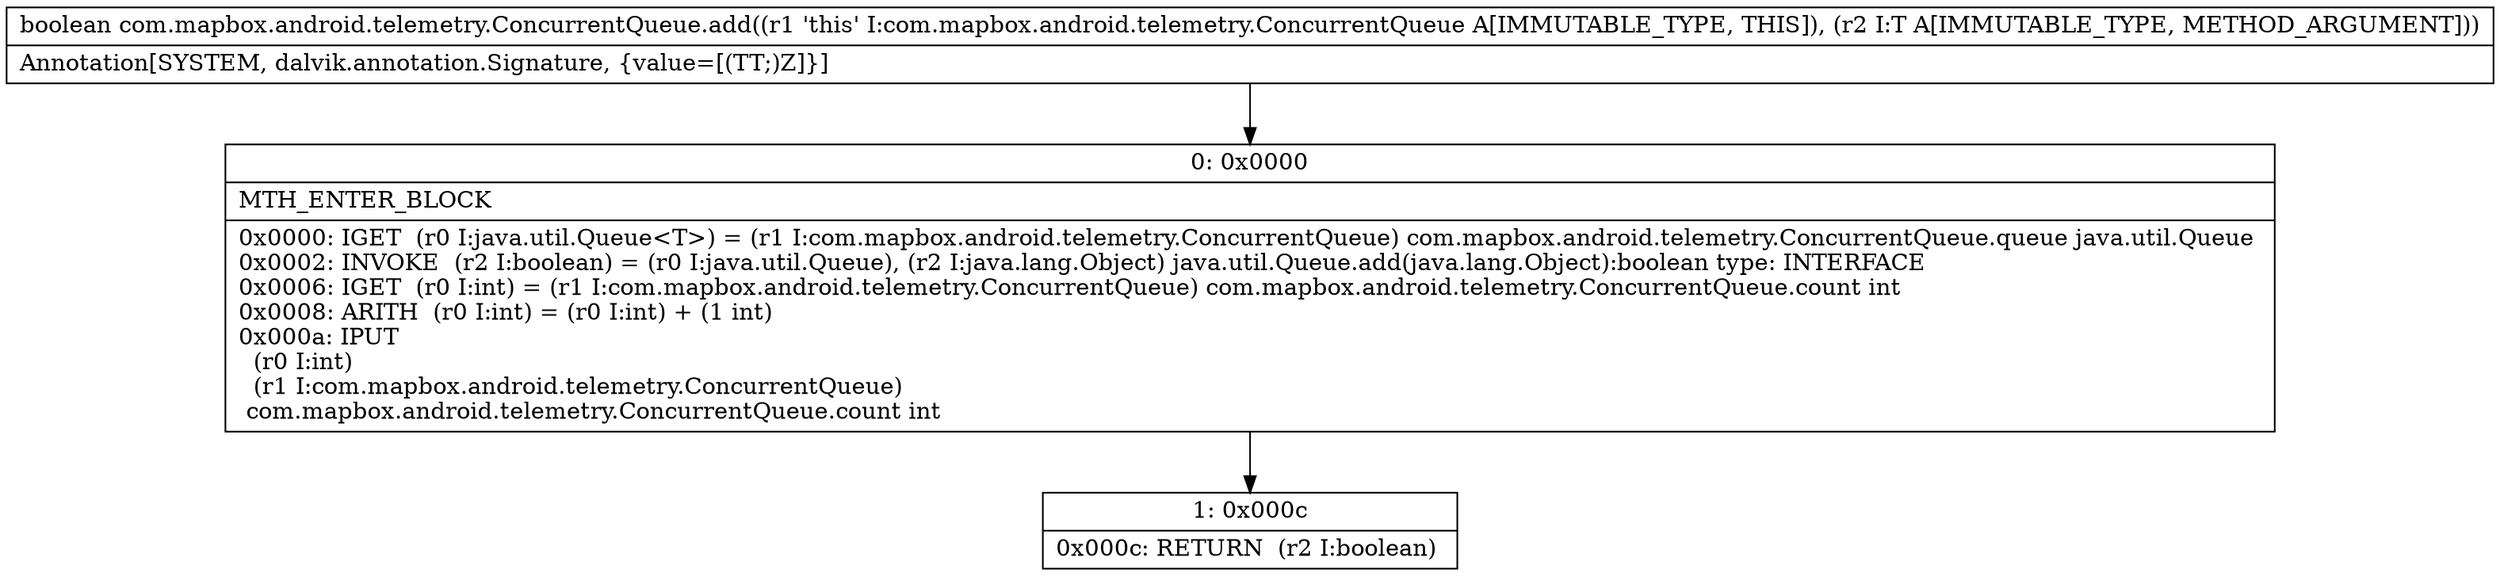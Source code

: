 digraph "CFG forcom.mapbox.android.telemetry.ConcurrentQueue.add(Ljava\/lang\/Object;)Z" {
Node_0 [shape=record,label="{0\:\ 0x0000|MTH_ENTER_BLOCK\l|0x0000: IGET  (r0 I:java.util.Queue\<T\>) = (r1 I:com.mapbox.android.telemetry.ConcurrentQueue) com.mapbox.android.telemetry.ConcurrentQueue.queue java.util.Queue \l0x0002: INVOKE  (r2 I:boolean) = (r0 I:java.util.Queue), (r2 I:java.lang.Object) java.util.Queue.add(java.lang.Object):boolean type: INTERFACE \l0x0006: IGET  (r0 I:int) = (r1 I:com.mapbox.android.telemetry.ConcurrentQueue) com.mapbox.android.telemetry.ConcurrentQueue.count int \l0x0008: ARITH  (r0 I:int) = (r0 I:int) + (1 int) \l0x000a: IPUT  \l  (r0 I:int)\l  (r1 I:com.mapbox.android.telemetry.ConcurrentQueue)\l com.mapbox.android.telemetry.ConcurrentQueue.count int \l}"];
Node_1 [shape=record,label="{1\:\ 0x000c|0x000c: RETURN  (r2 I:boolean) \l}"];
MethodNode[shape=record,label="{boolean com.mapbox.android.telemetry.ConcurrentQueue.add((r1 'this' I:com.mapbox.android.telemetry.ConcurrentQueue A[IMMUTABLE_TYPE, THIS]), (r2 I:T A[IMMUTABLE_TYPE, METHOD_ARGUMENT]))  | Annotation[SYSTEM, dalvik.annotation.Signature, \{value=[(TT;)Z]\}]\l}"];
MethodNode -> Node_0;
Node_0 -> Node_1;
}

